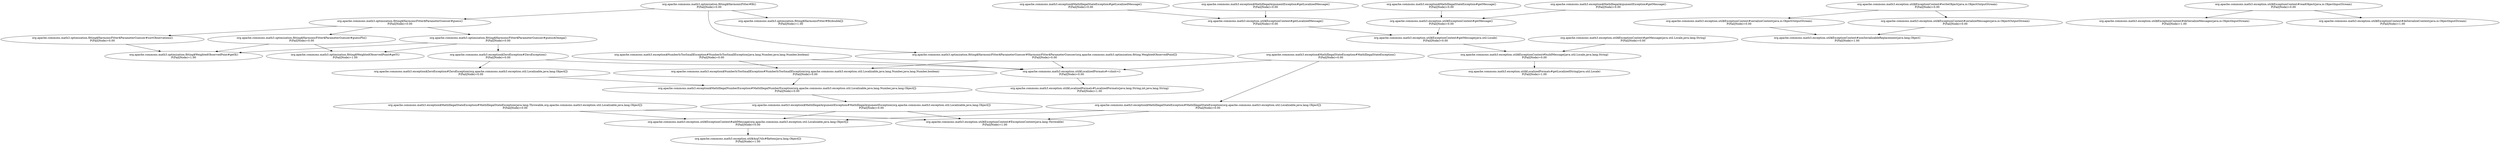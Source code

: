 digraph G {
  "org.apache.commons.math3.exception$MathIllegalStateException#MathIllegalStateException(java.lang.Throwable,org.apache.commons.math3.exception.util.Localizable,java.lang.Object[])" [label="org.apache.commons.math3.exception$MathIllegalStateException#MathIllegalStateException(java.lang.Throwable,org.apache.commons.math3.exception.util.Localizable,java.lang.Object[])\nP(Fail|Node)=0.00"];
  "org.apache.commons.math3.exception.util$ExceptionContext#addMessage(org.apache.commons.math3.exception.util.Localizable,java.lang.Object[])" [label="org.apache.commons.math3.exception.util$ExceptionContext#addMessage(org.apache.commons.math3.exception.util.Localizable,java.lang.Object[])\nP(Fail|Node)=0.00"];
  "org.apache.commons.math3.exception.util$ExceptionContext#ExceptionContext(java.lang.Throwable)" [label="org.apache.commons.math3.exception.util$ExceptionContext#ExceptionContext(java.lang.Throwable)\nP(Fail|Node)=1.00"];
  "org.apache.commons.math3.exception.util$ArgUtils#flatten(java.lang.Object[])" [label="org.apache.commons.math3.exception.util$ArgUtils#flatten(java.lang.Object[])\nP(Fail|Node)=1.00"];
  "org.apache.commons.math3.exception$ZeroException#ZeroException()" [label="org.apache.commons.math3.exception$ZeroException#ZeroException()\nP(Fail|Node)=0.00"];
  "org.apache.commons.math3.exception.util$LocalizedFormats#<clinit>()" [label="org.apache.commons.math3.exception.util$LocalizedFormats#<clinit>()\nP(Fail|Node)=0.00"];
  "org.apache.commons.math3.exception$ZeroException#ZeroException(org.apache.commons.math3.exception.util.Localizable,java.lang.Object[])" [label="org.apache.commons.math3.exception$ZeroException#ZeroException(org.apache.commons.math3.exception.util.Localizable,java.lang.Object[])\nP(Fail|Node)=0.00"];
  "org.apache.commons.math3.exception.util$LocalizedFormats#LocalizedFormats(java.lang.String,int,java.lang.String)" [label="org.apache.commons.math3.exception.util$LocalizedFormats#LocalizedFormats(java.lang.String,int,java.lang.String)\nP(Fail|Node)=1.00"];
  "org.apache.commons.math3.exception$MathIllegalStateException#getLocalizedMessage()" [label="org.apache.commons.math3.exception$MathIllegalStateException#getLocalizedMessage()\nP(Fail|Node)=0.00"];
  "org.apache.commons.math3.exception.util$ExceptionContext#getLocalizedMessage()" [label="org.apache.commons.math3.exception.util$ExceptionContext#getLocalizedMessage()\nP(Fail|Node)=0.00"];
  "org.apache.commons.math3.exception.util$ExceptionContext#getMessage(java.util.Locale)" [label="org.apache.commons.math3.exception.util$ExceptionContext#getMessage(java.util.Locale)\nP(Fail|Node)=0.00"];
  "org.apache.commons.math3.exception.util$ExceptionContext#buildMessage(java.util.Locale,java.lang.String)" [label="org.apache.commons.math3.exception.util$ExceptionContext#buildMessage(java.util.Locale,java.lang.String)\nP(Fail|Node)=0.00"];
  "org.apache.commons.math3.exception.util$LocalizedFormats#getLocalizedString(java.util.Locale)" [label="org.apache.commons.math3.exception.util$LocalizedFormats#getLocalizedString(java.util.Locale)\nP(Fail|Node)=1.00"];
  "org.apache.commons.math3.optimization.fitting$HarmonicFitter$ParameterGuesser#guessPhi()" [label="org.apache.commons.math3.optimization.fitting$HarmonicFitter$ParameterGuesser#guessPhi()\nP(Fail|Node)=0.00"];
  "org.apache.commons.math3.optimization.fitting$WeightedObservedPoint#getX()" [label="org.apache.commons.math3.optimization.fitting$WeightedObservedPoint#getX()\nP(Fail|Node)=1.00"];
  "org.apache.commons.math3.optimization.fitting$WeightedObservedPoint#getY()" [label="org.apache.commons.math3.optimization.fitting$WeightedObservedPoint#getY()\nP(Fail|Node)=1.00"];
  "org.apache.commons.math3.optimization.fitting$HarmonicFitter$ParameterGuesser#guessAOmega()" [label="org.apache.commons.math3.optimization.fitting$HarmonicFitter$ParameterGuesser#guessAOmega()\nP(Fail|Node)=0.00"];
  "org.apache.commons.math3.exception.util$ExceptionContext#serializeContext(java.io.ObjectOutputStream)" [label="org.apache.commons.math3.exception.util$ExceptionContext#serializeContext(java.io.ObjectOutputStream)\nP(Fail|Node)=0.00"];
  "org.apache.commons.math3.exception.util$ExceptionContext#nonSerializableReplacement(java.lang.Object)" [label="org.apache.commons.math3.exception.util$ExceptionContext#nonSerializableReplacement(java.lang.Object)\nP(Fail|Node)=1.00"];
  "org.apache.commons.math3.exception$MathIllegalArgumentException#MathIllegalArgumentException(org.apache.commons.math3.exception.util.Localizable,java.lang.Object[])" [label="org.apache.commons.math3.exception$MathIllegalArgumentException#MathIllegalArgumentException(org.apache.commons.math3.exception.util.Localizable,java.lang.Object[])\nP(Fail|Node)=0.00"];
  "org.apache.commons.math3.exception$MathIllegalNumberException#MathIllegalNumberException(org.apache.commons.math3.exception.util.Localizable,java.lang.Number,java.lang.Object[])" [label="org.apache.commons.math3.exception$MathIllegalNumberException#MathIllegalNumberException(org.apache.commons.math3.exception.util.Localizable,java.lang.Number,java.lang.Object[])\nP(Fail|Node)=0.00"];
  "org.apache.commons.math3.optimization.fitting$HarmonicFitter#fit()" [label="org.apache.commons.math3.optimization.fitting$HarmonicFitter#fit()\nP(Fail|Node)=0.00"];
  "org.apache.commons.math3.optimization.fitting$HarmonicFitter$ParameterGuesser#HarmonicFitter$ParameterGuesser(org.apache.commons.math3.optimization.fitting.WeightedObservedPoint[])" [label="org.apache.commons.math3.optimization.fitting$HarmonicFitter$ParameterGuesser#HarmonicFitter$ParameterGuesser(org.apache.commons.math3.optimization.fitting.WeightedObservedPoint[])\nP(Fail|Node)=0.00"];
  "org.apache.commons.math3.optimization.fitting$HarmonicFitter$ParameterGuesser#guess()" [label="org.apache.commons.math3.optimization.fitting$HarmonicFitter$ParameterGuesser#guess()\nP(Fail|Node)=0.00"];
  "org.apache.commons.math3.optimization.fitting$HarmonicFitter#fit(double[])" [label="org.apache.commons.math3.optimization.fitting$HarmonicFitter#fit(double[])\nP(Fail|Node)=1.00"];
  "org.apache.commons.math3.exception$NumberIsTooSmallException#NumberIsTooSmallException(org.apache.commons.math3.exception.util.Localizable,java.lang.Number,java.lang.Number,boolean)" [label="org.apache.commons.math3.exception$NumberIsTooSmallException#NumberIsTooSmallException(org.apache.commons.math3.exception.util.Localizable,java.lang.Number,java.lang.Number,boolean)\nP(Fail|Node)=0.00"];
  "org.apache.commons.math3.exception$MathIllegalStateException#MathIllegalStateException()" [label="org.apache.commons.math3.exception$MathIllegalStateException#MathIllegalStateException()\nP(Fail|Node)=0.00"];
  "org.apache.commons.math3.exception$MathIllegalStateException#MathIllegalStateException(org.apache.commons.math3.exception.util.Localizable,java.lang.Object[])" [label="org.apache.commons.math3.exception$MathIllegalStateException#MathIllegalStateException(org.apache.commons.math3.exception.util.Localizable,java.lang.Object[])\nP(Fail|Node)=0.00"];
  "org.apache.commons.math3.exception.util$ExceptionContext#writeObject(java.io.ObjectOutputStream)" [label="org.apache.commons.math3.exception.util$ExceptionContext#writeObject(java.io.ObjectOutputStream)\nP(Fail|Node)=0.00"];
  "org.apache.commons.math3.exception.util$ExceptionContext#serializeMessages(java.io.ObjectOutputStream)" [label="org.apache.commons.math3.exception.util$ExceptionContext#serializeMessages(java.io.ObjectOutputStream)\nP(Fail|Node)=0.00"];
  "org.apache.commons.math3.exception$NumberIsTooSmallException#NumberIsTooSmallException(java.lang.Number,java.lang.Number,boolean)" [label="org.apache.commons.math3.exception$NumberIsTooSmallException#NumberIsTooSmallException(java.lang.Number,java.lang.Number,boolean)\nP(Fail|Node)=0.00"];
  "org.apache.commons.math3.exception$MathIllegalArgumentException#getLocalizedMessage()" [label="org.apache.commons.math3.exception$MathIllegalArgumentException#getLocalizedMessage()\nP(Fail|Node)=0.00"];
  "org.apache.commons.math3.exception$MathIllegalStateException#getMessage()" [label="org.apache.commons.math3.exception$MathIllegalStateException#getMessage()\nP(Fail|Node)=0.00"];
  "org.apache.commons.math3.exception.util$ExceptionContext#getMessage()" [label="org.apache.commons.math3.exception.util$ExceptionContext#getMessage()\nP(Fail|Node)=0.00"];
  "org.apache.commons.math3.optimization.fitting$HarmonicFitter$ParameterGuesser#sortObservations()" [label="org.apache.commons.math3.optimization.fitting$HarmonicFitter$ParameterGuesser#sortObservations()\nP(Fail|Node)=0.00"];
  "org.apache.commons.math3.exception$MathIllegalArgumentException#getMessage()" [label="org.apache.commons.math3.exception$MathIllegalArgumentException#getMessage()\nP(Fail|Node)=0.00"];
  "org.apache.commons.math3.exception.util$ExceptionContext#getMessage(java.util.Locale,java.lang.String)" [label="org.apache.commons.math3.exception.util$ExceptionContext#getMessage(java.util.Locale,java.lang.String)\nP(Fail|Node)=0.00"];
  "org.apache.commons.math3.exception.util$ExceptionContext#readObject(java.io.ObjectInputStream)" [label="org.apache.commons.math3.exception.util$ExceptionContext#readObject(java.io.ObjectInputStream)\nP(Fail|Node)=0.00"];
  "org.apache.commons.math3.exception.util$ExceptionContext#deSerializeMessages(java.io.ObjectInputStream)" [label="org.apache.commons.math3.exception.util$ExceptionContext#deSerializeMessages(java.io.ObjectInputStream)\nP(Fail|Node)=1.00"];
  "org.apache.commons.math3.exception.util$ExceptionContext#deSerializeContext(java.io.ObjectInputStream)" [label="org.apache.commons.math3.exception.util$ExceptionContext#deSerializeContext(java.io.ObjectInputStream)\nP(Fail|Node)=1.00"];
  "org.apache.commons.math3.exception$MathIllegalStateException#MathIllegalStateException(java.lang.Throwable,org.apache.commons.math3.exception.util.Localizable,java.lang.Object[])" -> "org.apache.commons.math3.exception.util$ExceptionContext#addMessage(org.apache.commons.math3.exception.util.Localizable,java.lang.Object[])";
  "org.apache.commons.math3.exception$MathIllegalStateException#MathIllegalStateException(java.lang.Throwable,org.apache.commons.math3.exception.util.Localizable,java.lang.Object[])" -> "org.apache.commons.math3.exception.util$ExceptionContext#ExceptionContext(java.lang.Throwable)";
  "org.apache.commons.math3.exception.util$ExceptionContext#addMessage(org.apache.commons.math3.exception.util.Localizable,java.lang.Object[])" -> "org.apache.commons.math3.exception.util$ArgUtils#flatten(java.lang.Object[])";
  "org.apache.commons.math3.exception$ZeroException#ZeroException()" -> "org.apache.commons.math3.exception.util$LocalizedFormats#<clinit>()";
  "org.apache.commons.math3.exception$ZeroException#ZeroException()" -> "org.apache.commons.math3.exception$ZeroException#ZeroException(org.apache.commons.math3.exception.util.Localizable,java.lang.Object[])";
  "org.apache.commons.math3.exception.util$LocalizedFormats#<clinit>()" -> "org.apache.commons.math3.exception.util$LocalizedFormats#LocalizedFormats(java.lang.String,int,java.lang.String)";
  "org.apache.commons.math3.exception$ZeroException#ZeroException(org.apache.commons.math3.exception.util.Localizable,java.lang.Object[])" -> "org.apache.commons.math3.exception$MathIllegalNumberException#MathIllegalNumberException(org.apache.commons.math3.exception.util.Localizable,java.lang.Number,java.lang.Object[])";
  "org.apache.commons.math3.exception$MathIllegalStateException#getLocalizedMessage()" -> "org.apache.commons.math3.exception.util$ExceptionContext#getLocalizedMessage()";
  "org.apache.commons.math3.exception.util$ExceptionContext#getLocalizedMessage()" -> "org.apache.commons.math3.exception.util$ExceptionContext#getMessage(java.util.Locale)";
  "org.apache.commons.math3.exception.util$ExceptionContext#getMessage(java.util.Locale)" -> "org.apache.commons.math3.exception.util$ExceptionContext#buildMessage(java.util.Locale,java.lang.String)";
  "org.apache.commons.math3.exception.util$ExceptionContext#buildMessage(java.util.Locale,java.lang.String)" -> "org.apache.commons.math3.exception.util$LocalizedFormats#getLocalizedString(java.util.Locale)";
  "org.apache.commons.math3.optimization.fitting$HarmonicFitter$ParameterGuesser#guessPhi()" -> "org.apache.commons.math3.optimization.fitting$WeightedObservedPoint#getX()";
  "org.apache.commons.math3.optimization.fitting$HarmonicFitter$ParameterGuesser#guessPhi()" -> "org.apache.commons.math3.optimization.fitting$WeightedObservedPoint#getY()";
  "org.apache.commons.math3.optimization.fitting$HarmonicFitter$ParameterGuesser#guessAOmega()" -> "org.apache.commons.math3.exception$ZeroException#ZeroException()";
  "org.apache.commons.math3.optimization.fitting$HarmonicFitter$ParameterGuesser#guessAOmega()" -> "org.apache.commons.math3.optimization.fitting$WeightedObservedPoint#getY()";
  "org.apache.commons.math3.optimization.fitting$HarmonicFitter$ParameterGuesser#guessAOmega()" -> "org.apache.commons.math3.optimization.fitting$WeightedObservedPoint#getX()";
  "org.apache.commons.math3.exception.util$ExceptionContext#serializeContext(java.io.ObjectOutputStream)" -> "org.apache.commons.math3.exception.util$ExceptionContext#nonSerializableReplacement(java.lang.Object)";
  "org.apache.commons.math3.exception$MathIllegalArgumentException#MathIllegalArgumentException(org.apache.commons.math3.exception.util.Localizable,java.lang.Object[])" -> "org.apache.commons.math3.exception.util$ExceptionContext#ExceptionContext(java.lang.Throwable)";
  "org.apache.commons.math3.exception$MathIllegalArgumentException#MathIllegalArgumentException(org.apache.commons.math3.exception.util.Localizable,java.lang.Object[])" -> "org.apache.commons.math3.exception.util$ExceptionContext#addMessage(org.apache.commons.math3.exception.util.Localizable,java.lang.Object[])";
  "org.apache.commons.math3.exception$MathIllegalNumberException#MathIllegalNumberException(org.apache.commons.math3.exception.util.Localizable,java.lang.Number,java.lang.Object[])" -> "org.apache.commons.math3.exception$MathIllegalArgumentException#MathIllegalArgumentException(org.apache.commons.math3.exception.util.Localizable,java.lang.Object[])";
  "org.apache.commons.math3.optimization.fitting$HarmonicFitter#fit()" -> "org.apache.commons.math3.optimization.fitting$HarmonicFitter$ParameterGuesser#HarmonicFitter$ParameterGuesser(org.apache.commons.math3.optimization.fitting.WeightedObservedPoint[])";
  "org.apache.commons.math3.optimization.fitting$HarmonicFitter#fit()" -> "org.apache.commons.math3.optimization.fitting$HarmonicFitter$ParameterGuesser#guess()";
  "org.apache.commons.math3.optimization.fitting$HarmonicFitter#fit()" -> "org.apache.commons.math3.optimization.fitting$HarmonicFitter#fit(double[])";
  "org.apache.commons.math3.optimization.fitting$HarmonicFitter$ParameterGuesser#HarmonicFitter$ParameterGuesser(org.apache.commons.math3.optimization.fitting.WeightedObservedPoint[])" -> "org.apache.commons.math3.exception.util$LocalizedFormats#<clinit>()";
  "org.apache.commons.math3.optimization.fitting$HarmonicFitter$ParameterGuesser#HarmonicFitter$ParameterGuesser(org.apache.commons.math3.optimization.fitting.WeightedObservedPoint[])" -> "org.apache.commons.math3.exception$NumberIsTooSmallException#NumberIsTooSmallException(org.apache.commons.math3.exception.util.Localizable,java.lang.Number,java.lang.Number,boolean)";
  "org.apache.commons.math3.optimization.fitting$HarmonicFitter$ParameterGuesser#guess()" -> "org.apache.commons.math3.optimization.fitting$HarmonicFitter$ParameterGuesser#guessAOmega()";
  "org.apache.commons.math3.optimization.fitting$HarmonicFitter$ParameterGuesser#guess()" -> "org.apache.commons.math3.optimization.fitting$HarmonicFitter$ParameterGuesser#guessPhi()";
  "org.apache.commons.math3.optimization.fitting$HarmonicFitter$ParameterGuesser#guess()" -> "org.apache.commons.math3.optimization.fitting$HarmonicFitter$ParameterGuesser#sortObservations()";
  "org.apache.commons.math3.exception$NumberIsTooSmallException#NumberIsTooSmallException(org.apache.commons.math3.exception.util.Localizable,java.lang.Number,java.lang.Number,boolean)" -> "org.apache.commons.math3.exception$MathIllegalNumberException#MathIllegalNumberException(org.apache.commons.math3.exception.util.Localizable,java.lang.Number,java.lang.Object[])";
  "org.apache.commons.math3.exception$MathIllegalStateException#MathIllegalStateException()" -> "org.apache.commons.math3.exception.util$LocalizedFormats#<clinit>()";
  "org.apache.commons.math3.exception$MathIllegalStateException#MathIllegalStateException()" -> "org.apache.commons.math3.exception$MathIllegalStateException#MathIllegalStateException(org.apache.commons.math3.exception.util.Localizable,java.lang.Object[])";
  "org.apache.commons.math3.exception$MathIllegalStateException#MathIllegalStateException(org.apache.commons.math3.exception.util.Localizable,java.lang.Object[])" -> "org.apache.commons.math3.exception.util$ExceptionContext#addMessage(org.apache.commons.math3.exception.util.Localizable,java.lang.Object[])";
  "org.apache.commons.math3.exception$MathIllegalStateException#MathIllegalStateException(org.apache.commons.math3.exception.util.Localizable,java.lang.Object[])" -> "org.apache.commons.math3.exception.util$ExceptionContext#ExceptionContext(java.lang.Throwable)";
  "org.apache.commons.math3.exception.util$ExceptionContext#writeObject(java.io.ObjectOutputStream)" -> "org.apache.commons.math3.exception.util$ExceptionContext#serializeContext(java.io.ObjectOutputStream)";
  "org.apache.commons.math3.exception.util$ExceptionContext#writeObject(java.io.ObjectOutputStream)" -> "org.apache.commons.math3.exception.util$ExceptionContext#serializeMessages(java.io.ObjectOutputStream)";
  "org.apache.commons.math3.exception.util$ExceptionContext#serializeMessages(java.io.ObjectOutputStream)" -> "org.apache.commons.math3.exception.util$ExceptionContext#nonSerializableReplacement(java.lang.Object)";
  "org.apache.commons.math3.exception$NumberIsTooSmallException#NumberIsTooSmallException(java.lang.Number,java.lang.Number,boolean)" -> "org.apache.commons.math3.exception.util$LocalizedFormats#<clinit>()";
  "org.apache.commons.math3.exception$NumberIsTooSmallException#NumberIsTooSmallException(java.lang.Number,java.lang.Number,boolean)" -> "org.apache.commons.math3.exception$NumberIsTooSmallException#NumberIsTooSmallException(org.apache.commons.math3.exception.util.Localizable,java.lang.Number,java.lang.Number,boolean)";
  "org.apache.commons.math3.exception$MathIllegalArgumentException#getLocalizedMessage()" -> "org.apache.commons.math3.exception.util$ExceptionContext#getLocalizedMessage()";
  "org.apache.commons.math3.exception$MathIllegalStateException#getMessage()" -> "org.apache.commons.math3.exception.util$ExceptionContext#getMessage()";
  "org.apache.commons.math3.exception.util$ExceptionContext#getMessage()" -> "org.apache.commons.math3.exception.util$ExceptionContext#getMessage(java.util.Locale)";
  "org.apache.commons.math3.optimization.fitting$HarmonicFitter$ParameterGuesser#sortObservations()" -> "org.apache.commons.math3.optimization.fitting$WeightedObservedPoint#getX()";
  "org.apache.commons.math3.exception$MathIllegalArgumentException#getMessage()" -> "org.apache.commons.math3.exception.util$ExceptionContext#getMessage()";
  "org.apache.commons.math3.exception.util$ExceptionContext#getMessage(java.util.Locale,java.lang.String)" -> "org.apache.commons.math3.exception.util$ExceptionContext#buildMessage(java.util.Locale,java.lang.String)";
  "org.apache.commons.math3.exception.util$ExceptionContext#readObject(java.io.ObjectInputStream)" -> "org.apache.commons.math3.exception.util$ExceptionContext#deSerializeMessages(java.io.ObjectInputStream)";
  "org.apache.commons.math3.exception.util$ExceptionContext#readObject(java.io.ObjectInputStream)" -> "org.apache.commons.math3.exception.util$ExceptionContext#deSerializeContext(java.io.ObjectInputStream)";
}
